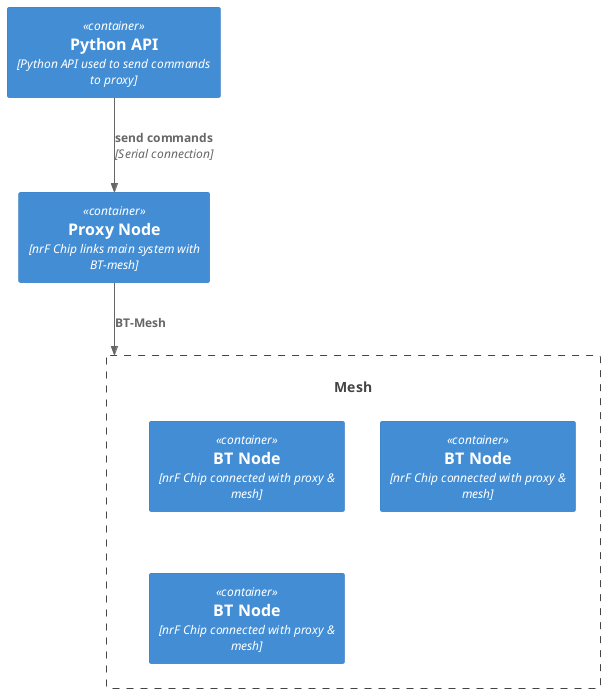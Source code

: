 @startuml system_context python client
!include <C4/C4_Container>



Container(pythonApi, "Python API", "Python API used to send commands to proxy")
Container(proxy, "Proxy Node", "nrF Chip links main system with BT-mesh")

Rel(pythonApi, proxy, "send commands", "Serial connection")

Rel(proxy,Mesh,"BT-Mesh")
System_Boundary(Mesh, "Mesh") {

Container(BTnode, "BT Node", "nrF Chip connected with proxy & mesh")
Container(BTnode1, "BT Node", "nrF Chip connected with proxy & mesh")
Container(BTnode2, "BT Node", "nrF Chip connected with proxy & mesh")
}
@enduml